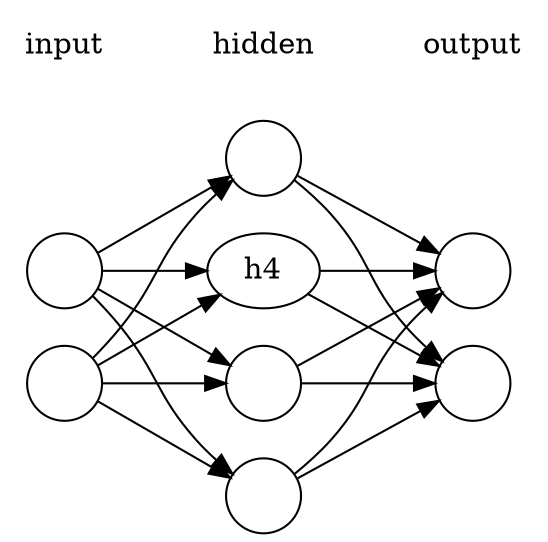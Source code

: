 digraph G {
    rankdir=LR;

    {i1 i2} -> {h1 h2 h3 h4} -> {o1 o2};
    i1, i2, h1, h2, h3, o1, o2 [shape=circle; label="";];

    input -> hidden -> output [style=invis;];
    input, hidden, output [shape=plaintext;];
}
